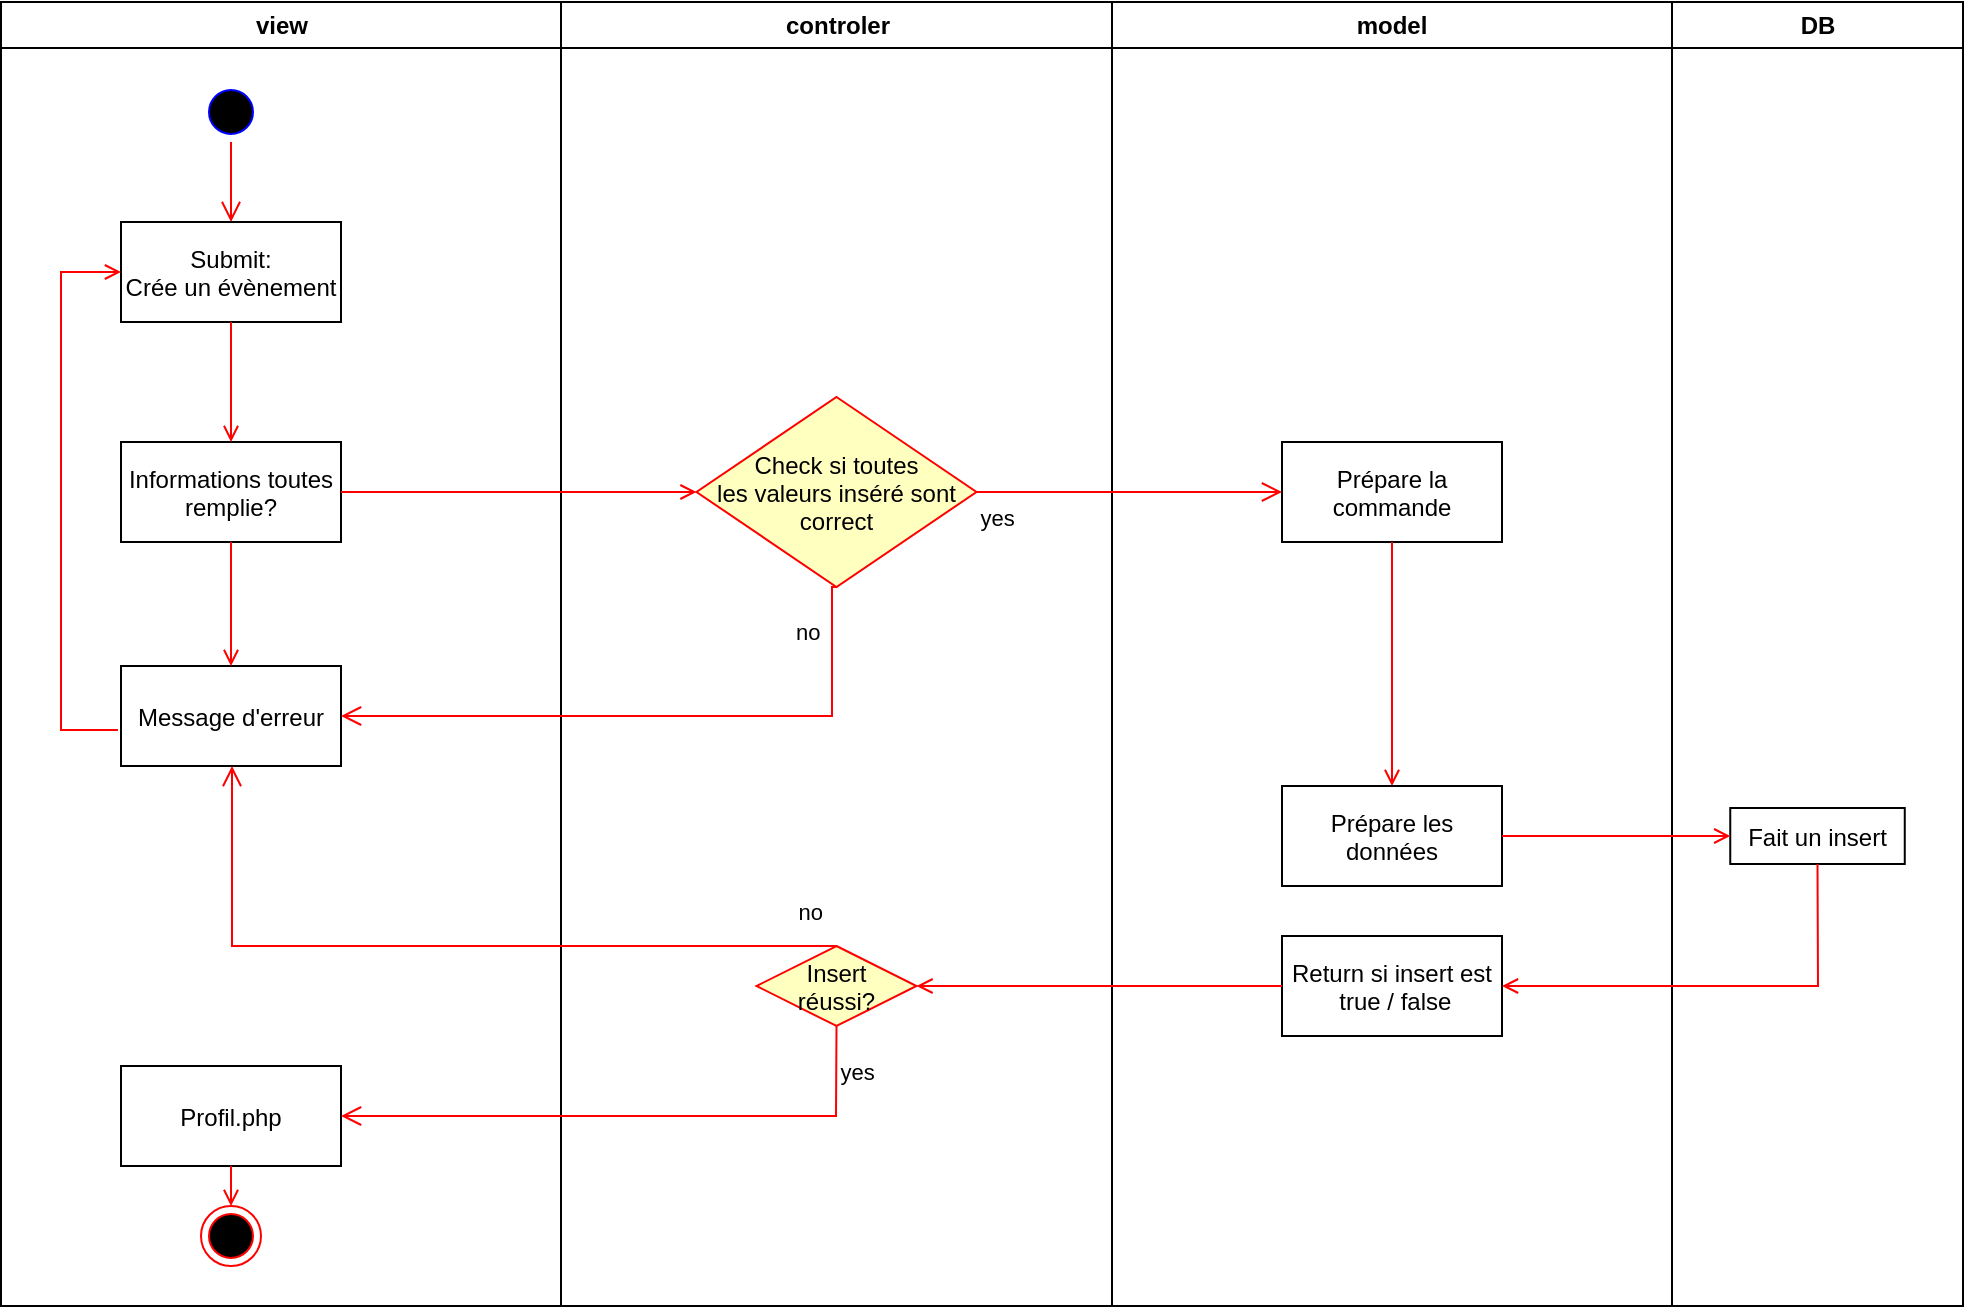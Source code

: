 <mxfile version="14.6.10" type="device"><diagram name="Page-1" id="e7e014a7-5840-1c2e-5031-d8a46d1fe8dd"><mxGraphModel dx="1422" dy="794" grid="1" gridSize="10" guides="1" tooltips="1" connect="1" arrows="1" fold="1" page="1" pageScale="1" pageWidth="1169" pageHeight="826" background="#ffffff" math="0" shadow="0"><root><mxCell id="0"/><mxCell id="1" parent="0"/><mxCell id="2" value="view" style="swimlane;whiteSpace=wrap" parent="1" vertex="1"><mxGeometry x="164.5" y="128" width="280" height="652" as="geometry"/></mxCell><mxCell id="5" value="" style="ellipse;shape=startState;fillColor=#000000;strokeColor=#0000FF;" parent="2" vertex="1"><mxGeometry x="100" y="40" width="30" height="30" as="geometry"/></mxCell><mxCell id="6" value="" style="edgeStyle=elbowEdgeStyle;elbow=horizontal;verticalAlign=bottom;endArrow=open;endSize=8;strokeColor=#FF0000;endFill=1;rounded=0" parent="2" source="5" target="7" edge="1"><mxGeometry x="100" y="40" as="geometry"><mxPoint x="115" y="110" as="targetPoint"/></mxGeometry></mxCell><mxCell id="7" value="Submit:&#10;Crée un évènement" style="" parent="2" vertex="1"><mxGeometry x="60" y="110" width="110" height="50" as="geometry"/></mxCell><mxCell id="8" value="Informations toutes &#10;remplie?" style="" parent="2" vertex="1"><mxGeometry x="60" y="220" width="110" height="50" as="geometry"/></mxCell><mxCell id="9" value="" style="endArrow=open;strokeColor=#FF0000;endFill=1;rounded=0" parent="2" source="7" target="8" edge="1"><mxGeometry relative="1" as="geometry"/></mxCell><mxCell id="12" value="" style="edgeStyle=elbowEdgeStyle;elbow=horizontal;strokeColor=#FF0000;endArrow=open;endFill=1;rounded=0;exitX=-0.014;exitY=0.64;exitDx=0;exitDy=0;exitPerimeter=0;" parent="2" source="2ZN6HkLlfxfYOQOT_Urk-76" target="7" edge="1"><mxGeometry width="100" height="100" relative="1" as="geometry"><mxPoint x="160" y="290" as="sourcePoint"/><mxPoint x="260" y="190" as="targetPoint"/><Array as="points"><mxPoint x="30" y="250"/></Array></mxGeometry></mxCell><mxCell id="2ZN6HkLlfxfYOQOT_Urk-47" value="Profil.php" style="" vertex="1" parent="2"><mxGeometry x="60" y="532" width="110" height="50" as="geometry"/></mxCell><mxCell id="38" value="" style="ellipse;shape=endState;fillColor=#000000;strokeColor=#ff0000" parent="2" vertex="1"><mxGeometry x="100" y="602" width="30" height="30" as="geometry"/></mxCell><mxCell id="2ZN6HkLlfxfYOQOT_Urk-75" value="" style="endArrow=open;strokeColor=#FF0000;endFill=1;rounded=0;exitX=0.5;exitY=1;exitDx=0;exitDy=0;entryX=0.5;entryY=0;entryDx=0;entryDy=0;" edge="1" parent="2" source="2ZN6HkLlfxfYOQOT_Urk-47" target="38"><mxGeometry relative="1" as="geometry"><mxPoint x="125" y="170" as="sourcePoint"/><mxPoint x="125" y="230" as="targetPoint"/></mxGeometry></mxCell><mxCell id="2ZN6HkLlfxfYOQOT_Urk-76" value="Message d'erreur" style="" vertex="1" parent="2"><mxGeometry x="60" y="332" width="110" height="50" as="geometry"/></mxCell><mxCell id="2ZN6HkLlfxfYOQOT_Urk-78" value="" style="endArrow=open;strokeColor=#FF0000;endFill=1;rounded=0;exitX=0.5;exitY=1;exitDx=0;exitDy=0;entryX=0.5;entryY=0;entryDx=0;entryDy=0;" edge="1" parent="2" source="8" target="2ZN6HkLlfxfYOQOT_Urk-76"><mxGeometry relative="1" as="geometry"><mxPoint x="125" y="170" as="sourcePoint"/><mxPoint x="125" y="230" as="targetPoint"/></mxGeometry></mxCell><mxCell id="3" value="controler" style="swimlane;whiteSpace=wrap" parent="1" vertex="1"><mxGeometry x="444.5" y="128" width="275.5" height="652" as="geometry"/></mxCell><mxCell id="21" value="Check si toutes &#10;les valeurs inséré sont&#10;correct" style="rhombus;fillColor=#ffffc0;strokeColor=#ff0000;" parent="3" vertex="1"><mxGeometry x="67.75" y="197.5" width="140" height="95" as="geometry"/></mxCell><mxCell id="2ZN6HkLlfxfYOQOT_Urk-69" value="Insert &#10;réussi?" style="rhombus;fillColor=#ffffc0;strokeColor=#ff0000;" vertex="1" parent="3"><mxGeometry x="97.75" y="472" width="80" height="40" as="geometry"/></mxCell><mxCell id="4" value="model" style="swimlane;whiteSpace=wrap" parent="1" vertex="1"><mxGeometry x="720" y="128" width="280" height="652" as="geometry"/></mxCell><mxCell id="33" value="Prépare la &#10;commande" style="" parent="4" vertex="1"><mxGeometry x="85" y="220" width="110" height="50" as="geometry"/></mxCell><mxCell id="39" value="" style="endArrow=open;strokeColor=#FF0000;endFill=1;rounded=0;entryX=0.5;entryY=0;entryDx=0;entryDy=0;" parent="4" source="33" target="2ZN6HkLlfxfYOQOT_Urk-51" edge="1"><mxGeometry relative="1" as="geometry"/></mxCell><mxCell id="2ZN6HkLlfxfYOQOT_Urk-51" value="Prépare les &#10;données" style="" vertex="1" parent="4"><mxGeometry x="85" y="392" width="110" height="50" as="geometry"/></mxCell><mxCell id="2ZN6HkLlfxfYOQOT_Urk-70" value="Return si insert est&#10; true / false" style="" vertex="1" parent="4"><mxGeometry x="85" y="467" width="110" height="50" as="geometry"/></mxCell><mxCell id="20" value="" style="endArrow=open;strokeColor=#FF0000;endFill=1;rounded=0;exitX=1;exitY=0.5;exitDx=0;exitDy=0;" parent="1" source="8" target="21" edge="1"><mxGeometry relative="1" as="geometry"><mxPoint x="464.5" y="373" as="targetPoint"/></mxGeometry></mxCell><mxCell id="2ZN6HkLlfxfYOQOT_Urk-41" value="DB" style="swimlane;whiteSpace=wrap" vertex="1" parent="1"><mxGeometry x="1000" y="128" width="145.5" height="652" as="geometry"/></mxCell><mxCell id="2ZN6HkLlfxfYOQOT_Urk-52" value="Fait un insert" style="" vertex="1" parent="2ZN6HkLlfxfYOQOT_Urk-41"><mxGeometry x="29.13" y="403" width="87.25" height="28" as="geometry"/></mxCell><mxCell id="2ZN6HkLlfxfYOQOT_Urk-53" value="" style="endArrow=open;strokeColor=#FF0000;endFill=1;rounded=0;entryX=0;entryY=0.5;entryDx=0;entryDy=0;exitX=1;exitY=0.5;exitDx=0;exitDy=0;" edge="1" parent="1" source="2ZN6HkLlfxfYOQOT_Urk-51" target="2ZN6HkLlfxfYOQOT_Urk-52"><mxGeometry relative="1" as="geometry"><mxPoint x="879.5" y="480" as="sourcePoint"/><mxPoint x="879.5" y="530" as="targetPoint"/></mxGeometry></mxCell><mxCell id="2ZN6HkLlfxfYOQOT_Urk-54" value="no" style="edgeStyle=elbowEdgeStyle;elbow=horizontal;align=left;verticalAlign=top;endArrow=open;endSize=8;strokeColor=#FF0000;endFill=1;rounded=0;exitX=0.5;exitY=1;exitDx=0;exitDy=0;entryX=1;entryY=0.5;entryDx=0;entryDy=0;" edge="1" parent="1" source="21" target="2ZN6HkLlfxfYOQOT_Urk-76"><mxGeometry x="-0.925" y="-20" relative="1" as="geometry"><mxPoint x="219.5" y="263" as="targetPoint"/><mxPoint x="529.5" y="420.5" as="sourcePoint"/><Array as="points"><mxPoint x="580" y="470"/></Array><mxPoint as="offset"/></mxGeometry></mxCell><mxCell id="2ZN6HkLlfxfYOQOT_Urk-67" value="" style="endArrow=open;strokeColor=#FF0000;endFill=1;rounded=0;entryX=1;entryY=0.5;entryDx=0;entryDy=0;exitX=0.5;exitY=1;exitDx=0;exitDy=0;" edge="1" parent="1" source="2ZN6HkLlfxfYOQOT_Urk-52" target="2ZN6HkLlfxfYOQOT_Urk-70"><mxGeometry relative="1" as="geometry"><mxPoint x="850" y="620" as="sourcePoint"/><mxPoint x="905" y="650" as="targetPoint"/><Array as="points"><mxPoint x="1073" y="620"/></Array></mxGeometry></mxCell><mxCell id="2ZN6HkLlfxfYOQOT_Urk-72" value="yes" style="edgeStyle=elbowEdgeStyle;elbow=horizontal;align=left;verticalAlign=top;endArrow=open;endSize=8;strokeColor=#FF0000;endFill=1;rounded=0;exitX=0.5;exitY=1;exitDx=0;exitDy=0;entryX=1;entryY=0.5;entryDx=0;entryDy=0;" edge="1" parent="1" source="2ZN6HkLlfxfYOQOT_Urk-69" target="2ZN6HkLlfxfYOQOT_Urk-47"><mxGeometry x="-1" y="10" relative="1" as="geometry"><mxPoint x="320" y="650" as="targetPoint"/><mxPoint x="515" y="648" as="sourcePoint"/><Array as="points"><mxPoint x="582" y="660"/><mxPoint x="624.5" y="705"/></Array><mxPoint as="offset"/></mxGeometry></mxCell><mxCell id="2ZN6HkLlfxfYOQOT_Urk-74" value="no" style="edgeStyle=elbowEdgeStyle;elbow=horizontal;align=left;verticalAlign=top;endArrow=open;endSize=8;strokeColor=#FF0000;endFill=1;rounded=0;entryX=0.5;entryY=1;entryDx=0;entryDy=0;exitX=0.5;exitY=0;exitDx=0;exitDy=0;" edge="1" parent="1" source="2ZN6HkLlfxfYOQOT_Urk-69" target="2ZN6HkLlfxfYOQOT_Urk-76"><mxGeometry x="-0.892" y="-30" relative="1" as="geometry"><mxPoint x="340" y="568" as="targetPoint"/><mxPoint x="520" y="560" as="sourcePoint"/><Array as="points"><mxPoint x="280" y="550"/><mxPoint x="410" y="450"/><mxPoint x="630" y="623"/></Array><mxPoint as="offset"/></mxGeometry></mxCell><mxCell id="2ZN6HkLlfxfYOQOT_Urk-79" value="" style="endArrow=open;strokeColor=#FF0000;endFill=1;rounded=0;exitX=0;exitY=0.5;exitDx=0;exitDy=0;" edge="1" parent="1" source="2ZN6HkLlfxfYOQOT_Urk-70" target="2ZN6HkLlfxfYOQOT_Urk-69"><mxGeometry relative="1" as="geometry"><mxPoint x="1082.745" y="570" as="sourcePoint"/><mxPoint x="925" y="660" as="targetPoint"/><Array as="points"/></mxGeometry></mxCell><mxCell id="23" value="yes" style="edgeStyle=elbowEdgeStyle;elbow=horizontal;align=left;verticalAlign=top;endArrow=open;endSize=8;strokeColor=#FF0000;endFill=1;rounded=0;entryX=0;entryY=0.5;entryDx=0;entryDy=0;exitX=1;exitY=0.5;exitDx=0;exitDy=0;" parent="1" source="21" target="33" edge="1"><mxGeometry x="-1" relative="1" as="geometry"><mxPoint x="639.5" y="453" as="targetPoint"/><Array as="points"/></mxGeometry></mxCell></root></mxGraphModel></diagram></mxfile>